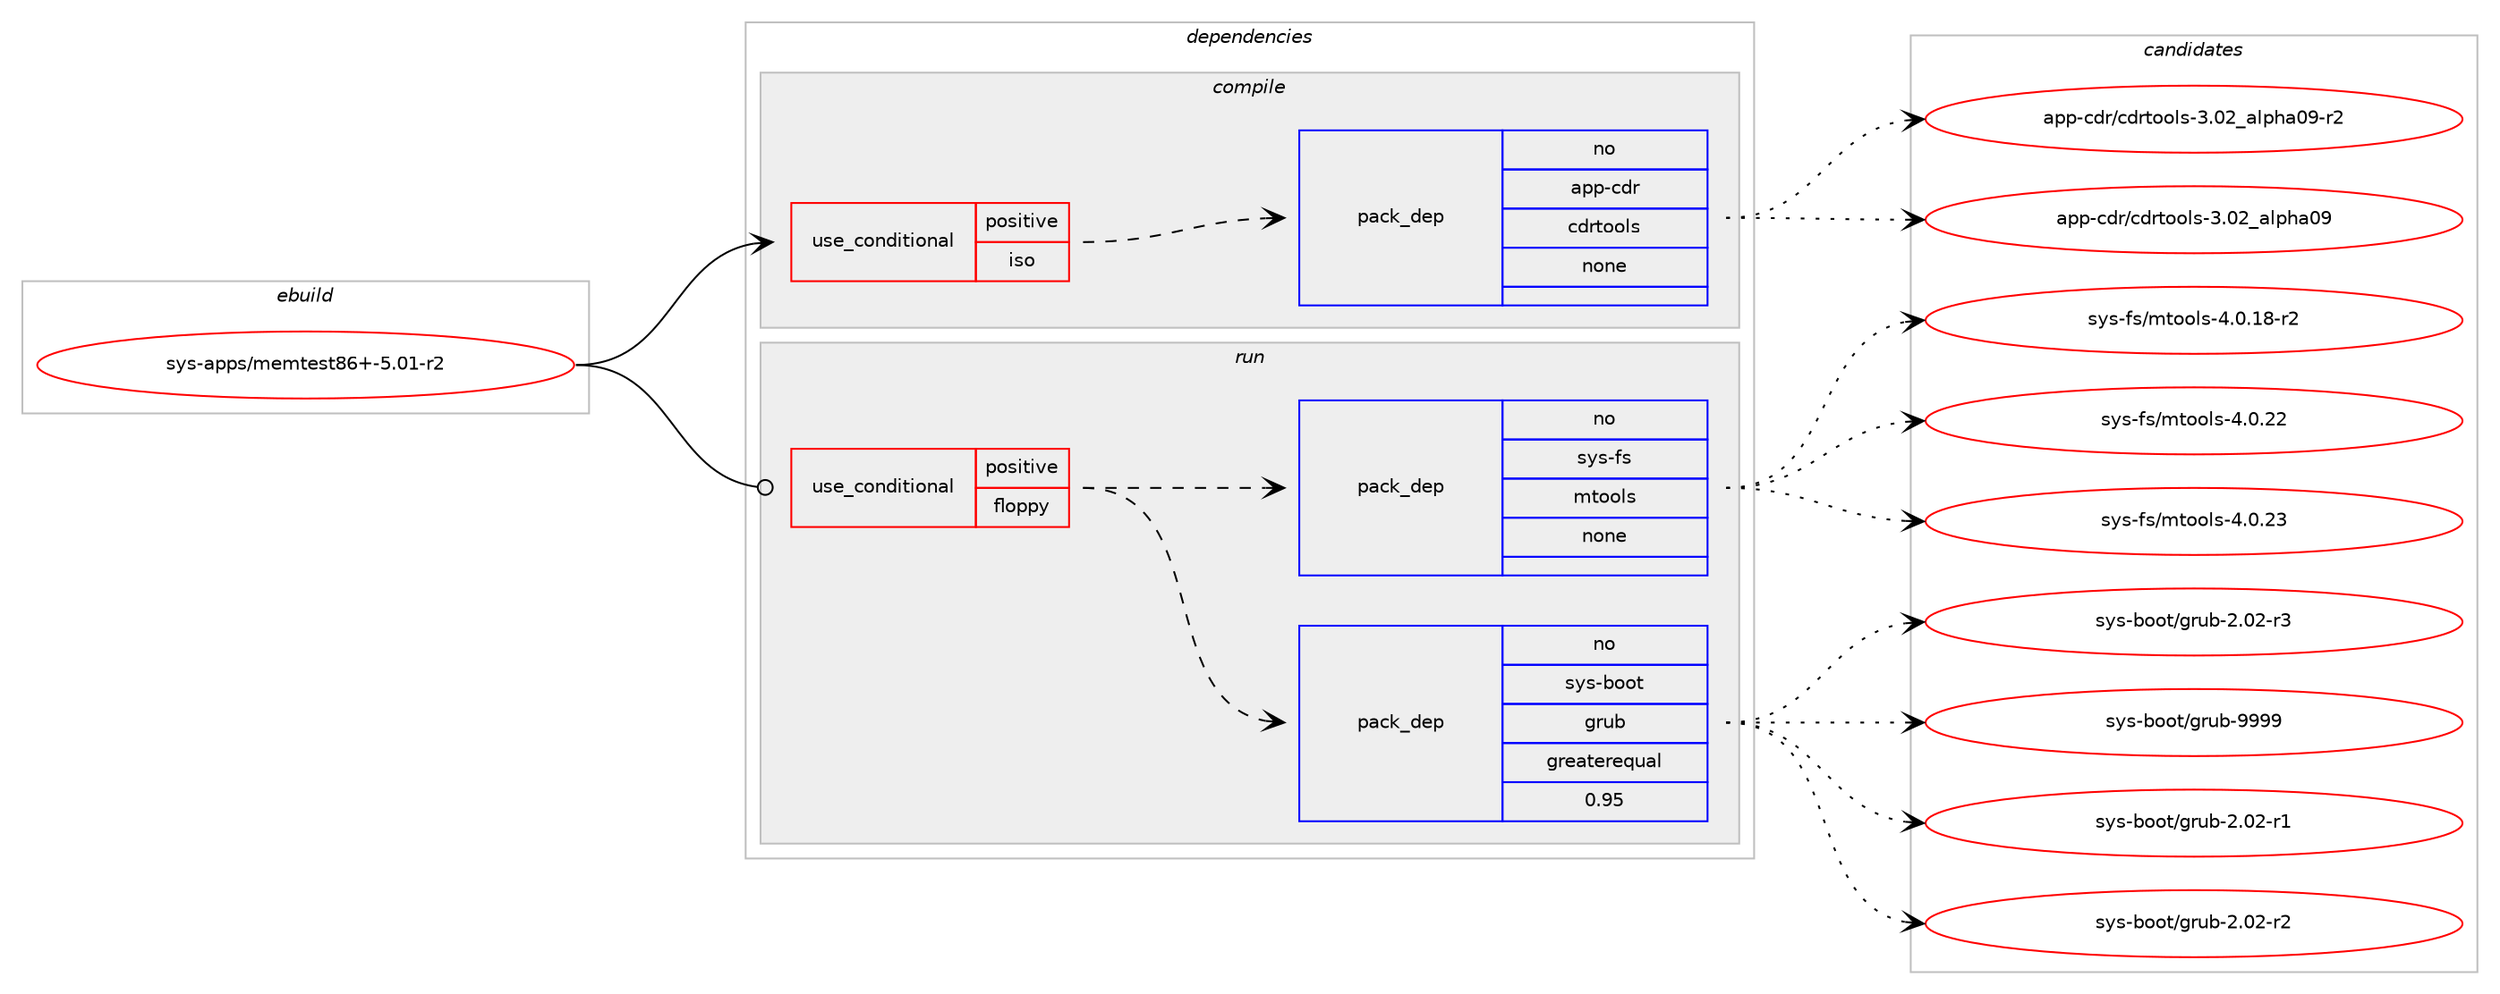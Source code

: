 digraph prolog {

# *************
# Graph options
# *************

newrank=true;
concentrate=true;
compound=true;
graph [rankdir=LR,fontname=Helvetica,fontsize=10,ranksep=1.5];#, ranksep=2.5, nodesep=0.2];
edge  [arrowhead=vee];
node  [fontname=Helvetica,fontsize=10];

# **********
# The ebuild
# **********

subgraph cluster_leftcol {
color=gray;
rank=same;
label=<<i>ebuild</i>>;
id [label="sys-apps/memtest86+-5.01-r2", color=red, width=4, href="../sys-apps/memtest86+-5.01-r2.svg"];
}

# ****************
# The dependencies
# ****************

subgraph cluster_midcol {
color=gray;
label=<<i>dependencies</i>>;
subgraph cluster_compile {
fillcolor="#eeeeee";
style=filled;
label=<<i>compile</i>>;
subgraph cond456495 {
dependency1712538 [label=<<TABLE BORDER="0" CELLBORDER="1" CELLSPACING="0" CELLPADDING="4"><TR><TD ROWSPAN="3" CELLPADDING="10">use_conditional</TD></TR><TR><TD>positive</TD></TR><TR><TD>iso</TD></TR></TABLE>>, shape=none, color=red];
subgraph pack1228044 {
dependency1712539 [label=<<TABLE BORDER="0" CELLBORDER="1" CELLSPACING="0" CELLPADDING="4" WIDTH="220"><TR><TD ROWSPAN="6" CELLPADDING="30">pack_dep</TD></TR><TR><TD WIDTH="110">no</TD></TR><TR><TD>app-cdr</TD></TR><TR><TD>cdrtools</TD></TR><TR><TD>none</TD></TR><TR><TD></TD></TR></TABLE>>, shape=none, color=blue];
}
dependency1712538:e -> dependency1712539:w [weight=20,style="dashed",arrowhead="vee"];
}
id:e -> dependency1712538:w [weight=20,style="solid",arrowhead="vee"];
}
subgraph cluster_compileandrun {
fillcolor="#eeeeee";
style=filled;
label=<<i>compile and run</i>>;
}
subgraph cluster_run {
fillcolor="#eeeeee";
style=filled;
label=<<i>run</i>>;
subgraph cond456496 {
dependency1712540 [label=<<TABLE BORDER="0" CELLBORDER="1" CELLSPACING="0" CELLPADDING="4"><TR><TD ROWSPAN="3" CELLPADDING="10">use_conditional</TD></TR><TR><TD>positive</TD></TR><TR><TD>floppy</TD></TR></TABLE>>, shape=none, color=red];
subgraph pack1228045 {
dependency1712541 [label=<<TABLE BORDER="0" CELLBORDER="1" CELLSPACING="0" CELLPADDING="4" WIDTH="220"><TR><TD ROWSPAN="6" CELLPADDING="30">pack_dep</TD></TR><TR><TD WIDTH="110">no</TD></TR><TR><TD>sys-boot</TD></TR><TR><TD>grub</TD></TR><TR><TD>greaterequal</TD></TR><TR><TD>0.95</TD></TR></TABLE>>, shape=none, color=blue];
}
dependency1712540:e -> dependency1712541:w [weight=20,style="dashed",arrowhead="vee"];
subgraph pack1228046 {
dependency1712542 [label=<<TABLE BORDER="0" CELLBORDER="1" CELLSPACING="0" CELLPADDING="4" WIDTH="220"><TR><TD ROWSPAN="6" CELLPADDING="30">pack_dep</TD></TR><TR><TD WIDTH="110">no</TD></TR><TR><TD>sys-fs</TD></TR><TR><TD>mtools</TD></TR><TR><TD>none</TD></TR><TR><TD></TD></TR></TABLE>>, shape=none, color=blue];
}
dependency1712540:e -> dependency1712542:w [weight=20,style="dashed",arrowhead="vee"];
}
id:e -> dependency1712540:w [weight=20,style="solid",arrowhead="odot"];
}
}

# **************
# The candidates
# **************

subgraph cluster_choices {
rank=same;
color=gray;
label=<<i>candidates</i>>;

subgraph choice1228044 {
color=black;
nodesep=1;
choice971121124599100114479910011411611111110811545514648509597108112104974857 [label="app-cdr/cdrtools-3.02_alpha09", color=red, width=4,href="../app-cdr/cdrtools-3.02_alpha09.svg"];
choice9711211245991001144799100114116111111108115455146485095971081121049748574511450 [label="app-cdr/cdrtools-3.02_alpha09-r2", color=red, width=4,href="../app-cdr/cdrtools-3.02_alpha09-r2.svg"];
dependency1712539:e -> choice971121124599100114479910011411611111110811545514648509597108112104974857:w [style=dotted,weight="100"];
dependency1712539:e -> choice9711211245991001144799100114116111111108115455146485095971081121049748574511450:w [style=dotted,weight="100"];
}
subgraph choice1228045 {
color=black;
nodesep=1;
choice1151211154598111111116471031141179845504648504511449 [label="sys-boot/grub-2.02-r1", color=red, width=4,href="../sys-boot/grub-2.02-r1.svg"];
choice1151211154598111111116471031141179845504648504511450 [label="sys-boot/grub-2.02-r2", color=red, width=4,href="../sys-boot/grub-2.02-r2.svg"];
choice1151211154598111111116471031141179845504648504511451 [label="sys-boot/grub-2.02-r3", color=red, width=4,href="../sys-boot/grub-2.02-r3.svg"];
choice115121115459811111111647103114117984557575757 [label="sys-boot/grub-9999", color=red, width=4,href="../sys-boot/grub-9999.svg"];
dependency1712541:e -> choice1151211154598111111116471031141179845504648504511449:w [style=dotted,weight="100"];
dependency1712541:e -> choice1151211154598111111116471031141179845504648504511450:w [style=dotted,weight="100"];
dependency1712541:e -> choice1151211154598111111116471031141179845504648504511451:w [style=dotted,weight="100"];
dependency1712541:e -> choice115121115459811111111647103114117984557575757:w [style=dotted,weight="100"];
}
subgraph choice1228046 {
color=black;
nodesep=1;
choice1151211154510211547109116111111108115455246484649564511450 [label="sys-fs/mtools-4.0.18-r2", color=red, width=4,href="../sys-fs/mtools-4.0.18-r2.svg"];
choice115121115451021154710911611111110811545524648465050 [label="sys-fs/mtools-4.0.22", color=red, width=4,href="../sys-fs/mtools-4.0.22.svg"];
choice115121115451021154710911611111110811545524648465051 [label="sys-fs/mtools-4.0.23", color=red, width=4,href="../sys-fs/mtools-4.0.23.svg"];
dependency1712542:e -> choice1151211154510211547109116111111108115455246484649564511450:w [style=dotted,weight="100"];
dependency1712542:e -> choice115121115451021154710911611111110811545524648465050:w [style=dotted,weight="100"];
dependency1712542:e -> choice115121115451021154710911611111110811545524648465051:w [style=dotted,weight="100"];
}
}

}
